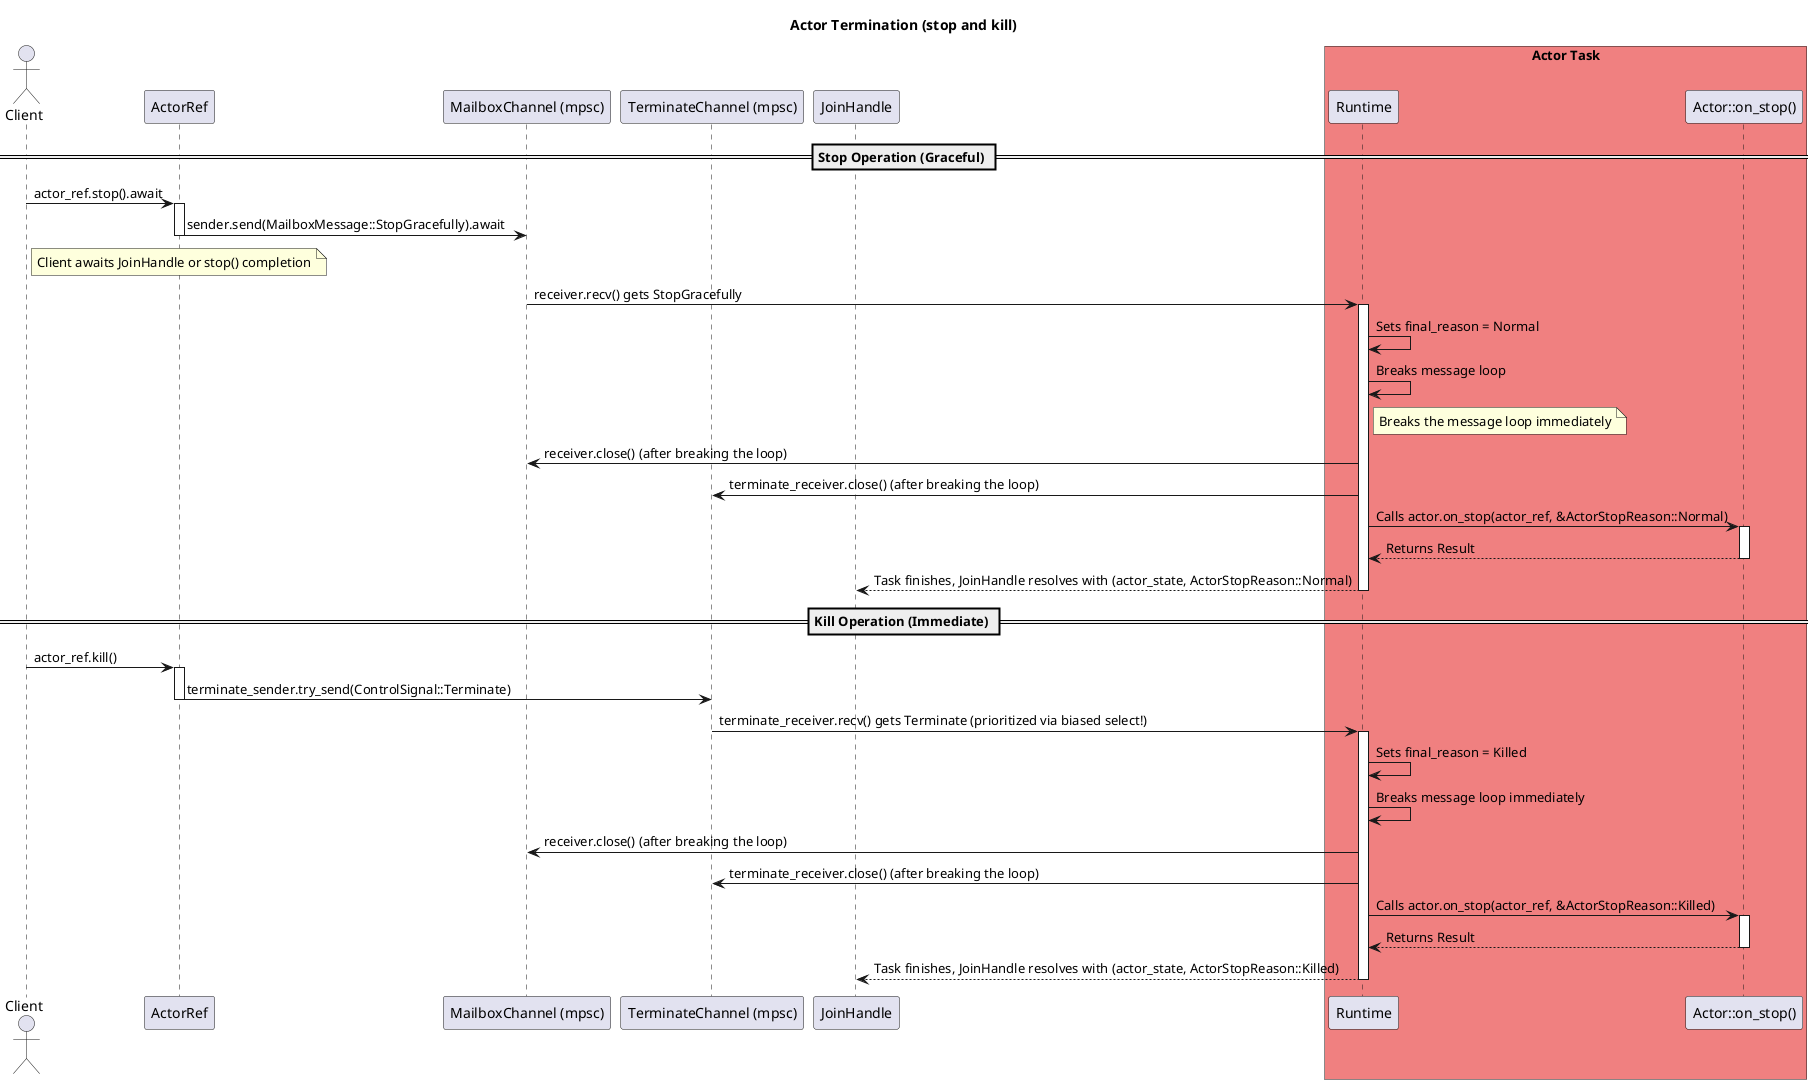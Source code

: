 @startuml Actor Termination
title Actor Termination (stop and kill)

actor Client
participant "ActorRef" as ActorRef_obj
participant "MailboxChannel (mpsc)" as MailboxChannel
participant "TerminateChannel (mpsc)" as TerminateChannel
participant "Runtime" as Runtime_obj
participant "Actor::on_stop()" as on_stop_method
participant "JoinHandle" as JoinHandle_obj

box "Actor Task" #LightCoral
    participant Runtime_obj
    participant on_stop_method
end box

== Stop Operation (Graceful) ==
Client -> ActorRef_obj: actor_ref.stop().await
activate ActorRef_obj
ActorRef_obj -> MailboxChannel: sender.send(MailboxMessage::StopGracefully).await
deactivate ActorRef_obj
note right of Client: Client awaits JoinHandle or stop() completion

MailboxChannel -> Runtime_obj: receiver.recv() gets StopGracefully
activate Runtime_obj
Runtime_obj -> Runtime_obj: Sets final_reason = Normal
Runtime_obj -> Runtime_obj: Breaks message loop
note right of Runtime_obj: Breaks the message loop immediately
Runtime_obj -> MailboxChannel: receiver.close() (after breaking the loop)
Runtime_obj -> TerminateChannel: terminate_receiver.close() (after breaking the loop)

Runtime_obj -> on_stop_method: Calls actor.on_stop(actor_ref, &ActorStopReason::Normal)
activate on_stop_method
on_stop_method --> Runtime_obj: Returns Result
deactivate on_stop_method
Runtime_obj --> JoinHandle_obj: Task finishes, JoinHandle resolves with (actor_state, ActorStopReason::Normal)
deactivate Runtime_obj


== Kill Operation (Immediate) ==
Client -> ActorRef_obj: actor_ref.kill()
activate ActorRef_obj
ActorRef_obj -> TerminateChannel: terminate_sender.try_send(ControlSignal::Terminate)
deactivate ActorRef_obj

TerminateChannel -> Runtime_obj: terminate_receiver.recv() gets Terminate (prioritized via biased select!)
activate Runtime_obj
Runtime_obj -> Runtime_obj: Sets final_reason = Killed
Runtime_obj -> Runtime_obj: Breaks message loop immediately
Runtime_obj -> MailboxChannel: receiver.close() (after breaking the loop)
Runtime_obj -> TerminateChannel: terminate_receiver.close() (after breaking the loop)

Runtime_obj -> on_stop_method: Calls actor.on_stop(actor_ref, &ActorStopReason::Killed)
activate on_stop_method
on_stop_method --> Runtime_obj: Returns Result
deactivate on_stop_method
Runtime_obj --> JoinHandle_obj: Task finishes, JoinHandle resolves with (actor_state, ActorStopReason::Killed)
deactivate Runtime_obj

@enduml